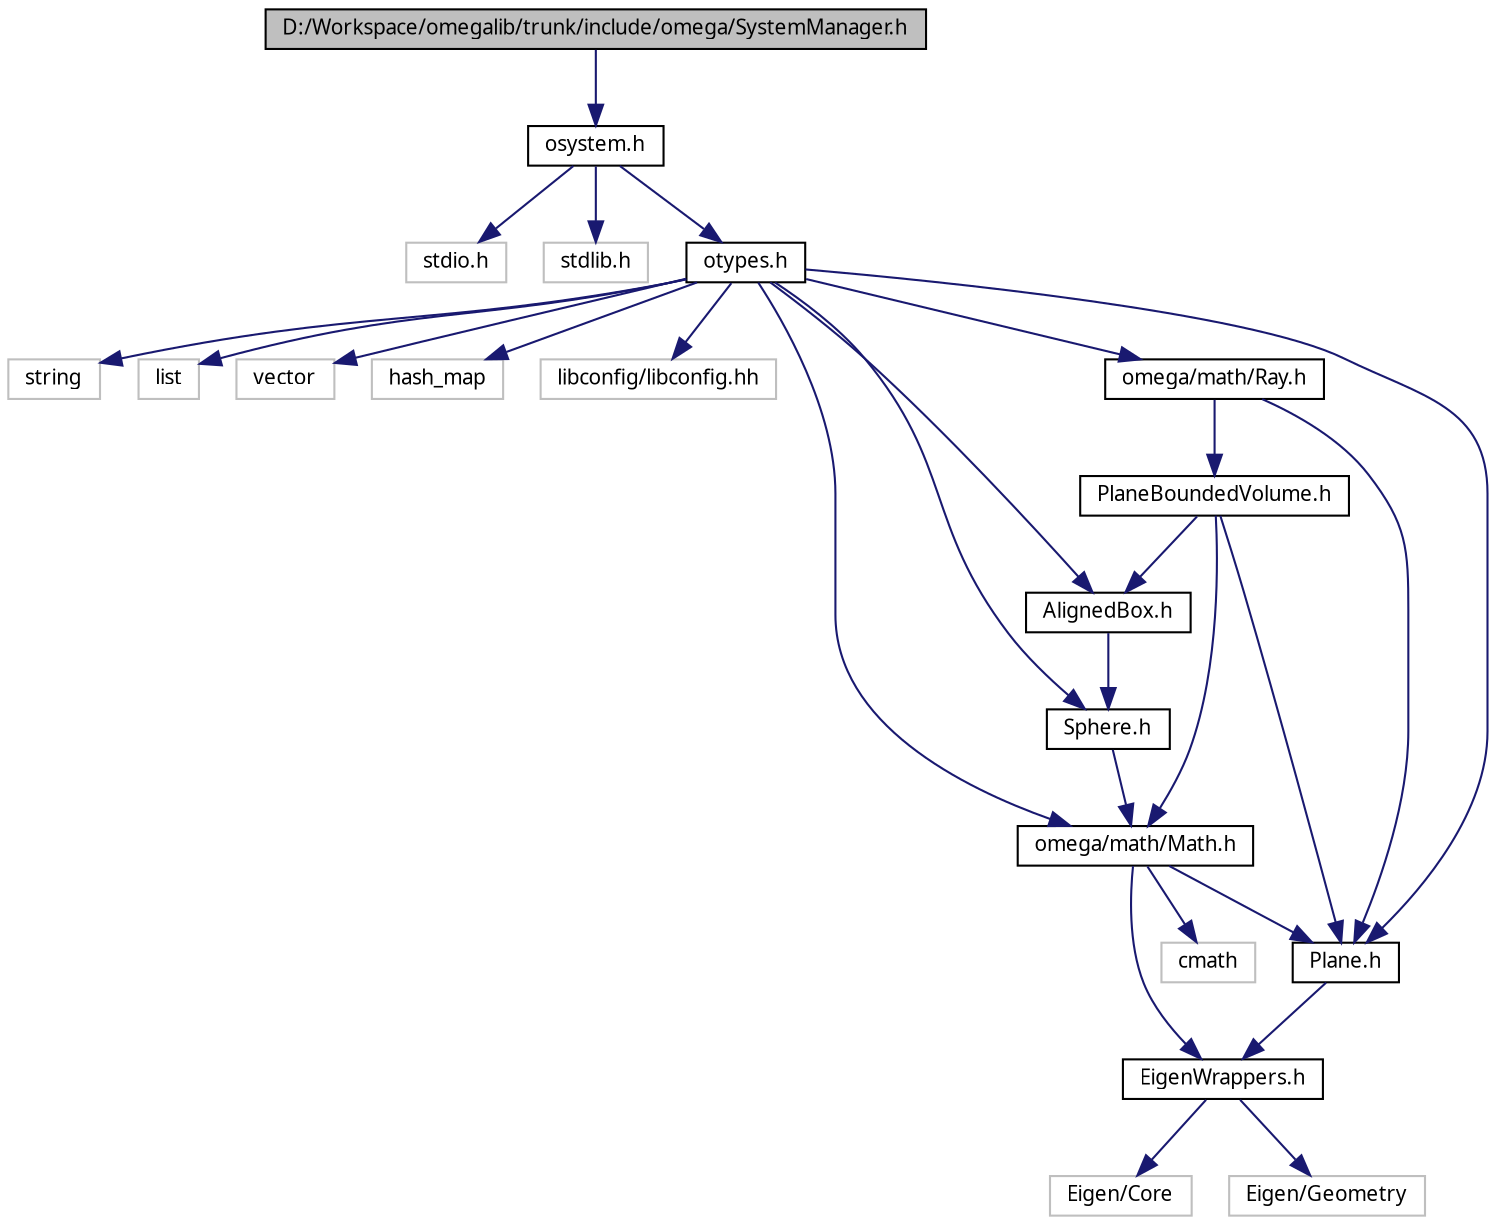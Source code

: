 digraph G
{
  bgcolor="transparent";
  edge [fontname="FreeSans.ttf",fontsize="10",labelfontname="FreeSans.ttf",labelfontsize="10"];
  node [fontname="FreeSans.ttf",fontsize="10",shape=record];
  Node1 [label="D:/Workspace/omegalib/trunk/include/omega/SystemManager.h",height=0.2,width=0.4,color="black", fillcolor="grey75", style="filled" fontcolor="black"];
  Node1 -> Node2 [color="midnightblue",fontsize="10",style="solid",fontname="FreeSans.ttf"];
  Node2 [label="osystem.h",height=0.2,width=0.4,color="black",URL="$osystem_8h.html"];
  Node2 -> Node3 [color="midnightblue",fontsize="10",style="solid",fontname="FreeSans.ttf"];
  Node3 [label="stdio.h",height=0.2,width=0.4,color="grey75"];
  Node2 -> Node4 [color="midnightblue",fontsize="10",style="solid",fontname="FreeSans.ttf"];
  Node4 [label="stdlib.h",height=0.2,width=0.4,color="grey75"];
  Node2 -> Node5 [color="midnightblue",fontsize="10",style="solid",fontname="FreeSans.ttf"];
  Node5 [label="otypes.h",height=0.2,width=0.4,color="black",URL="$otypes_8h.html"];
  Node5 -> Node6 [color="midnightblue",fontsize="10",style="solid",fontname="FreeSans.ttf"];
  Node6 [label="string",height=0.2,width=0.4,color="grey75"];
  Node5 -> Node7 [color="midnightblue",fontsize="10",style="solid",fontname="FreeSans.ttf"];
  Node7 [label="list",height=0.2,width=0.4,color="grey75"];
  Node5 -> Node8 [color="midnightblue",fontsize="10",style="solid",fontname="FreeSans.ttf"];
  Node8 [label="vector",height=0.2,width=0.4,color="grey75"];
  Node5 -> Node9 [color="midnightblue",fontsize="10",style="solid",fontname="FreeSans.ttf"];
  Node9 [label="hash_map",height=0.2,width=0.4,color="grey75"];
  Node5 -> Node10 [color="midnightblue",fontsize="10",style="solid",fontname="FreeSans.ttf"];
  Node10 [label="libconfig/libconfig.hh",height=0.2,width=0.4,color="grey75"];
  Node5 -> Node11 [color="midnightblue",fontsize="10",style="solid",fontname="FreeSans.ttf"];
  Node11 [label="omega/math/Math.h",height=0.2,width=0.4,color="black",URL="$_math_8h.html"];
  Node11 -> Node12 [color="midnightblue",fontsize="10",style="solid",fontname="FreeSans.ttf"];
  Node12 [label="cmath",height=0.2,width=0.4,color="grey75"];
  Node11 -> Node13 [color="midnightblue",fontsize="10",style="solid",fontname="FreeSans.ttf"];
  Node13 [label="Plane.h",height=0.2,width=0.4,color="black",URL="$_plane_8h.html"];
  Node13 -> Node14 [color="midnightblue",fontsize="10",style="solid",fontname="FreeSans.ttf"];
  Node14 [label="EigenWrappers.h",height=0.2,width=0.4,color="black",URL="$_eigen_wrappers_8h.html"];
  Node14 -> Node15 [color="midnightblue",fontsize="10",style="solid",fontname="FreeSans.ttf"];
  Node15 [label="Eigen/Core",height=0.2,width=0.4,color="grey75"];
  Node14 -> Node16 [color="midnightblue",fontsize="10",style="solid",fontname="FreeSans.ttf"];
  Node16 [label="Eigen/Geometry",height=0.2,width=0.4,color="grey75"];
  Node11 -> Node14 [color="midnightblue",fontsize="10",style="solid",fontname="FreeSans.ttf"];
  Node5 -> Node17 [color="midnightblue",fontsize="10",style="solid",fontname="FreeSans.ttf"];
  Node17 [label="omega/math/Ray.h",height=0.2,width=0.4,color="black",URL="$_ray_8h.html"];
  Node17 -> Node13 [color="midnightblue",fontsize="10",style="solid",fontname="FreeSans.ttf"];
  Node17 -> Node18 [color="midnightblue",fontsize="10",style="solid",fontname="FreeSans.ttf"];
  Node18 [label="PlaneBoundedVolume.h",height=0.2,width=0.4,color="black",URL="$_plane_bounded_volume_8h.html"];
  Node18 -> Node19 [color="midnightblue",fontsize="10",style="solid",fontname="FreeSans.ttf"];
  Node19 [label="AlignedBox.h",height=0.2,width=0.4,color="black",URL="$_aligned_box_8h.html"];
  Node19 -> Node20 [color="midnightblue",fontsize="10",style="solid",fontname="FreeSans.ttf"];
  Node20 [label="Sphere.h",height=0.2,width=0.4,color="black",URL="$_sphere_8h.html"];
  Node20 -> Node11 [color="midnightblue",fontsize="10",style="solid",fontname="FreeSans.ttf"];
  Node18 -> Node11 [color="midnightblue",fontsize="10",style="solid",fontname="FreeSans.ttf"];
  Node18 -> Node13 [color="midnightblue",fontsize="10",style="solid",fontname="FreeSans.ttf"];
  Node5 -> Node19 [color="midnightblue",fontsize="10",style="solid",fontname="FreeSans.ttf"];
  Node5 -> Node20 [color="midnightblue",fontsize="10",style="solid",fontname="FreeSans.ttf"];
  Node5 -> Node13 [color="midnightblue",fontsize="10",style="solid",fontname="FreeSans.ttf"];
}
